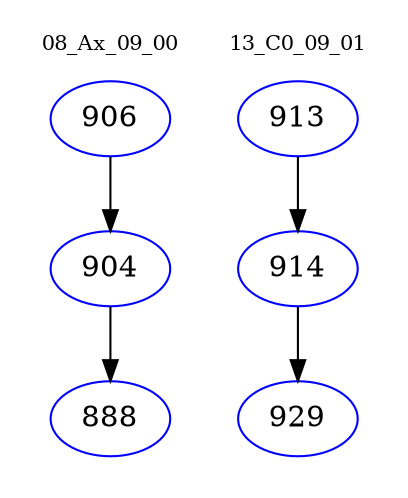 digraph{
subgraph cluster_0 {
color = white
label = "08_Ax_09_00";
fontsize=10;
T0_906 [label="906", color="blue"]
T0_906 -> T0_904 [color="black"]
T0_904 [label="904", color="blue"]
T0_904 -> T0_888 [color="black"]
T0_888 [label="888", color="blue"]
}
subgraph cluster_1 {
color = white
label = "13_C0_09_01";
fontsize=10;
T1_913 [label="913", color="blue"]
T1_913 -> T1_914 [color="black"]
T1_914 [label="914", color="blue"]
T1_914 -> T1_929 [color="black"]
T1_929 [label="929", color="blue"]
}
}

